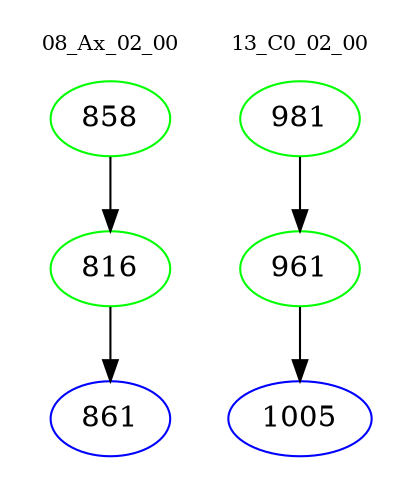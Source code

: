 digraph{
subgraph cluster_0 {
color = white
label = "08_Ax_02_00";
fontsize=10;
T0_858 [label="858", color="green"]
T0_858 -> T0_816 [color="black"]
T0_816 [label="816", color="green"]
T0_816 -> T0_861 [color="black"]
T0_861 [label="861", color="blue"]
}
subgraph cluster_1 {
color = white
label = "13_C0_02_00";
fontsize=10;
T1_981 [label="981", color="green"]
T1_981 -> T1_961 [color="black"]
T1_961 [label="961", color="green"]
T1_961 -> T1_1005 [color="black"]
T1_1005 [label="1005", color="blue"]
}
}
